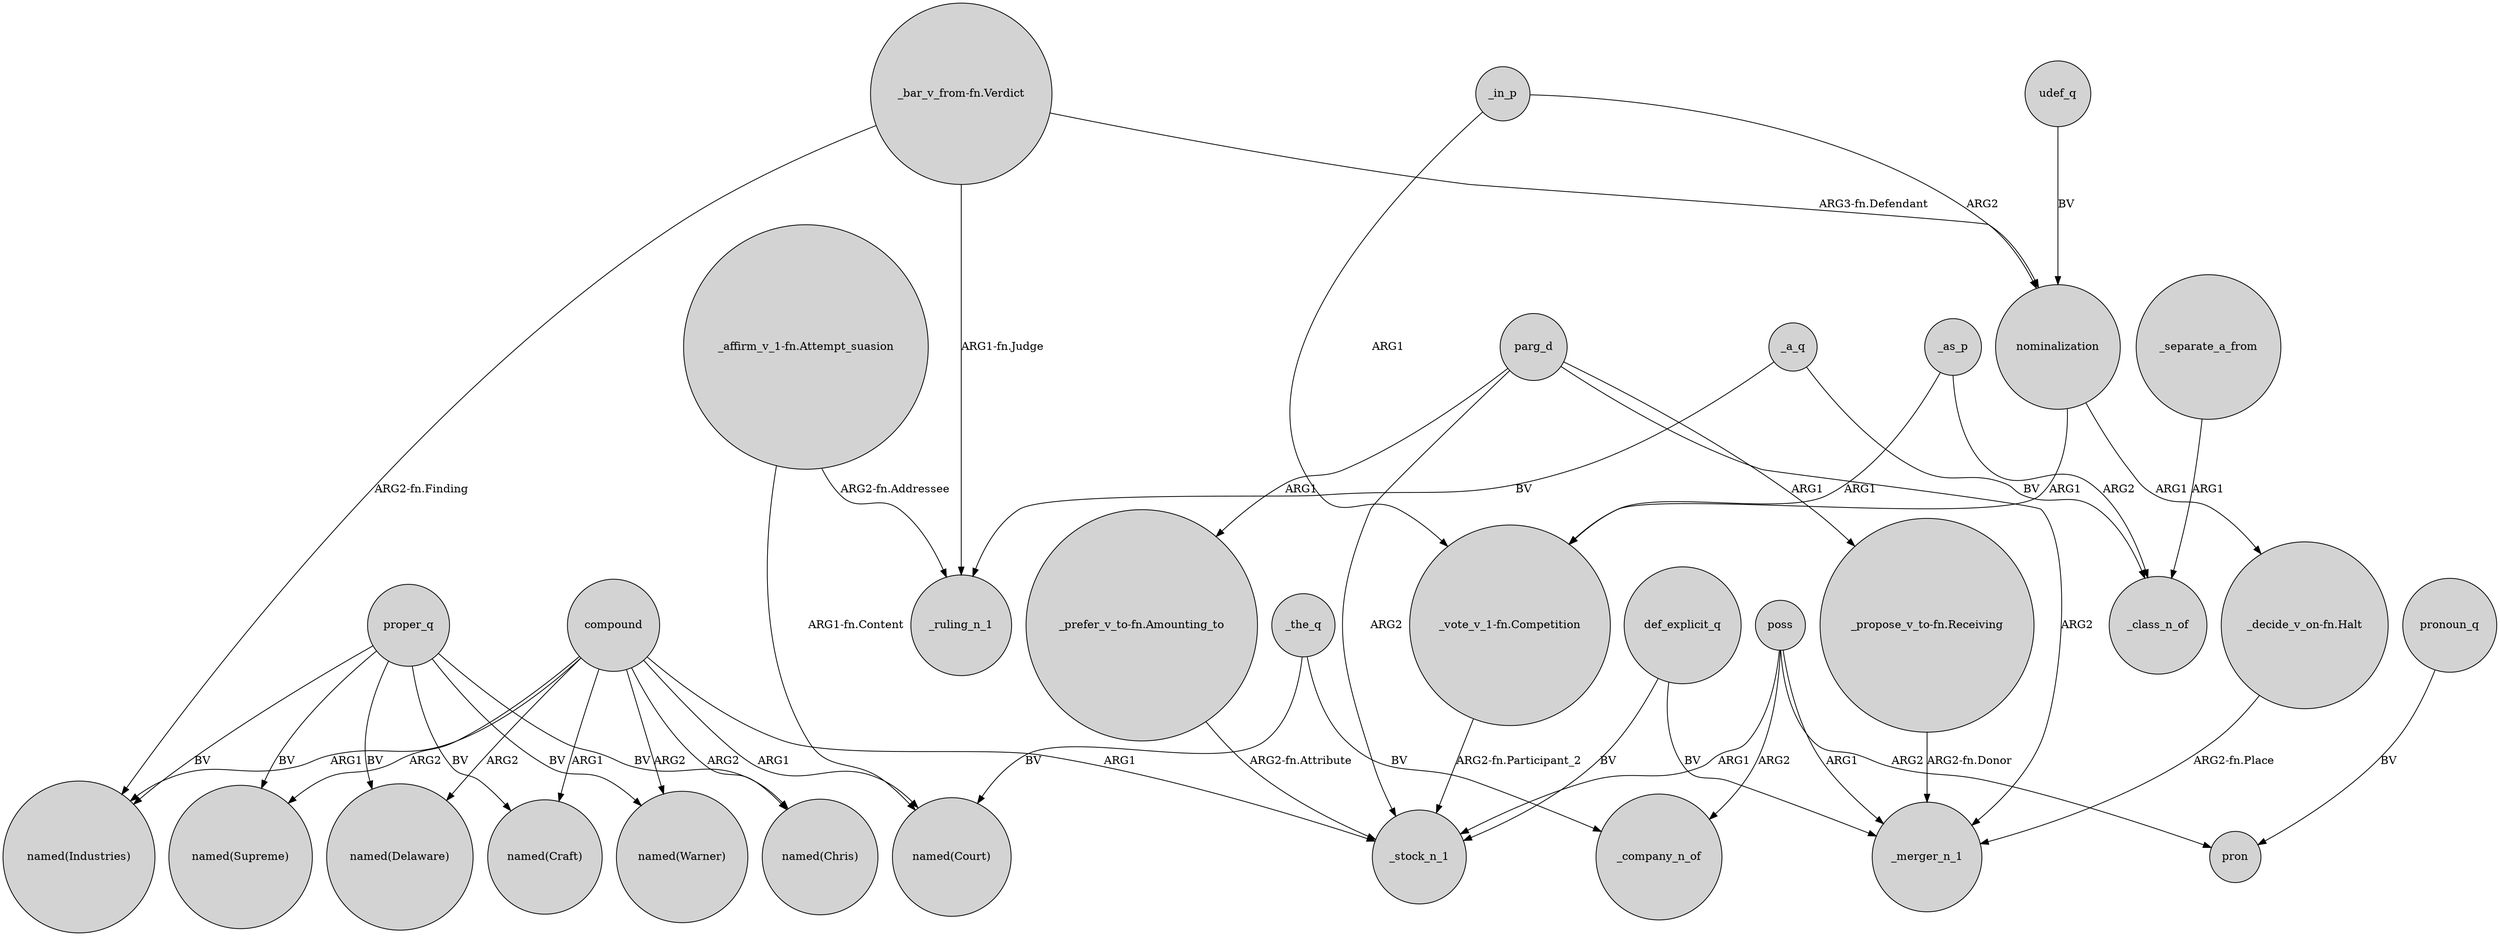 digraph {
	node [shape=circle style=filled]
	compound -> "named(Chris)" [label=ARG2]
	proper_q -> "named(Industries)" [label=BV]
	_separate_a_from -> _class_n_of [label=ARG1]
	_as_p -> _class_n_of [label=ARG2]
	def_explicit_q -> _merger_n_1 [label=BV]
	"_affirm_v_1-fn.Attempt_suasion" -> _ruling_n_1 [label="ARG2-fn.Addressee"]
	parg_d -> "_propose_v_to-fn.Receiving" [label=ARG1]
	poss -> _merger_n_1 [label=ARG1]
	compound -> "named(Craft)" [label=ARG1]
	compound -> "named(Supreme)" [label=ARG2]
	compound -> "named(Industries)" [label=ARG1]
	udef_q -> nominalization [label=BV]
	compound -> "named(Delaware)" [label=ARG2]
	def_explicit_q -> _stock_n_1 [label=BV]
	"_bar_v_from-fn.Verdict" -> nominalization [label="ARG3-fn.Defendant"]
	compound -> _stock_n_1 [label=ARG1]
	parg_d -> "_prefer_v_to-fn.Amounting_to" [label=ARG1]
	pronoun_q -> pron [label=BV]
	poss -> pron [label=ARG2]
	poss -> _company_n_of [label=ARG2]
	"_bar_v_from-fn.Verdict" -> "named(Industries)" [label="ARG2-fn.Finding"]
	"_affirm_v_1-fn.Attempt_suasion" -> "named(Court)" [label="ARG1-fn.Content"]
	"_prefer_v_to-fn.Amounting_to" -> _stock_n_1 [label="ARG2-fn.Attribute"]
	"_bar_v_from-fn.Verdict" -> _ruling_n_1 [label="ARG1-fn.Judge"]
	"_vote_v_1-fn.Competition" -> _stock_n_1 [label="ARG2-fn.Participant_2"]
	_in_p -> "_vote_v_1-fn.Competition" [label=ARG1]
	_a_q -> _class_n_of [label=BV]
	proper_q -> "named(Chris)" [label=BV]
	poss -> _stock_n_1 [label=ARG1]
	compound -> "named(Warner)" [label=ARG2]
	proper_q -> "named(Delaware)" [label=BV]
	proper_q -> "named(Warner)" [label=BV]
	nominalization -> "_decide_v_on-fn.Halt" [label=ARG1]
	parg_d -> _merger_n_1 [label=ARG2]
	_as_p -> "_vote_v_1-fn.Competition" [label=ARG1]
	proper_q -> "named(Craft)" [label=BV]
	_a_q -> _ruling_n_1 [label=BV]
	compound -> "named(Court)" [label=ARG1]
	nominalization -> "_vote_v_1-fn.Competition" [label=ARG1]
	_the_q -> "named(Court)" [label=BV]
	proper_q -> "named(Supreme)" [label=BV]
	_in_p -> nominalization [label=ARG2]
	_the_q -> _company_n_of [label=BV]
	"_propose_v_to-fn.Receiving" -> _merger_n_1 [label="ARG2-fn.Donor"]
	parg_d -> _stock_n_1 [label=ARG2]
	"_decide_v_on-fn.Halt" -> _merger_n_1 [label="ARG2-fn.Place"]
}
